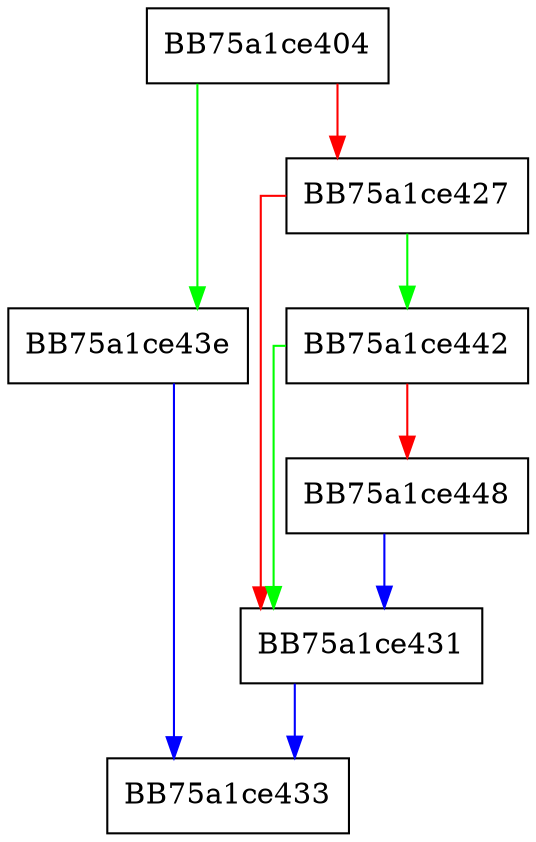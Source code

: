 digraph intValue {
  node [shape="box"];
  graph [splines=ortho];
  BB75a1ce404 -> BB75a1ce43e [color="green"];
  BB75a1ce404 -> BB75a1ce427 [color="red"];
  BB75a1ce427 -> BB75a1ce442 [color="green"];
  BB75a1ce427 -> BB75a1ce431 [color="red"];
  BB75a1ce431 -> BB75a1ce433 [color="blue"];
  BB75a1ce43e -> BB75a1ce433 [color="blue"];
  BB75a1ce442 -> BB75a1ce431 [color="green"];
  BB75a1ce442 -> BB75a1ce448 [color="red"];
  BB75a1ce448 -> BB75a1ce431 [color="blue"];
}
